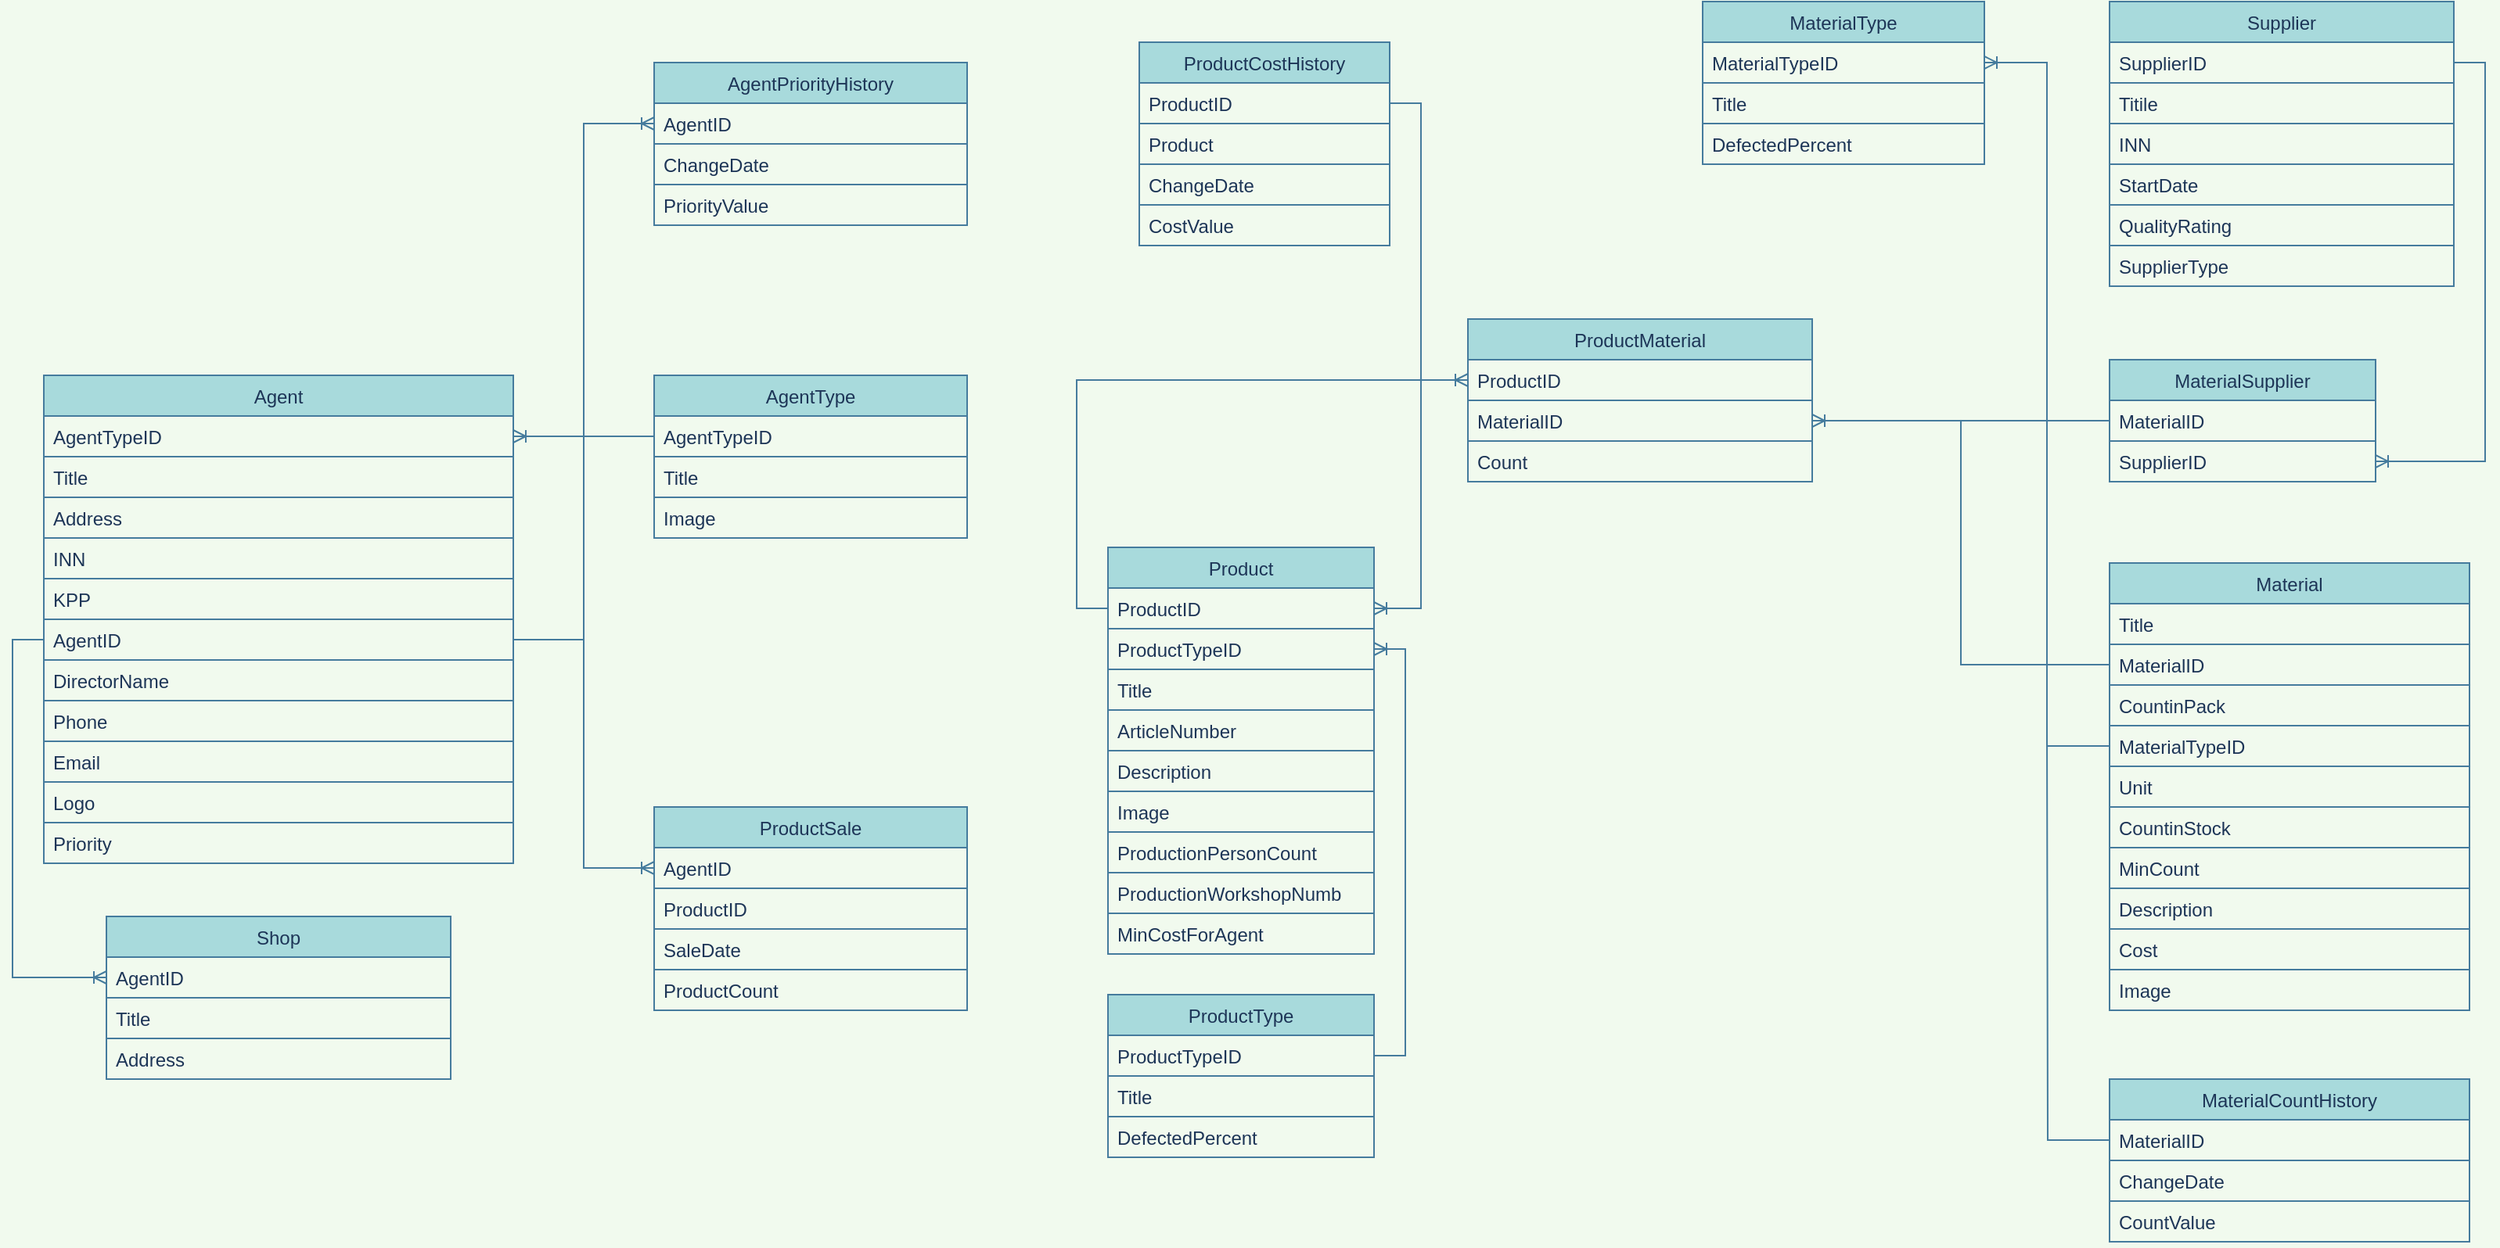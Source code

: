 <mxfile version="20.5.3" type="github"><diagram id="PQD6Vns9UjhiN3dtuXou" name="Страница 2"><mxGraphModel dx="2249" dy="762" grid="1" gridSize="10" guides="1" tooltips="1" connect="1" arrows="1" fold="1" page="1" pageScale="1" pageWidth="827" pageHeight="1169" background="#F1FAEE" math="0" shadow="0"><root><mxCell id="0"/><mxCell id="1" parent="0"/><mxCell id="EJHjSjNuRX4NYsmnnQt0-1" value="AgentPriorityHistory" style="swimlane;fontStyle=0;childLayout=stackLayout;horizontal=1;startSize=26;fillColor=#A8DADC;horizontalStack=0;resizeParent=1;resizeParentMax=0;resizeLast=0;collapsible=1;marginBottom=0;strokeColor=#457B9D;fontColor=#1D3557;" vertex="1" parent="1"><mxGeometry x="-370" y="50" width="200" height="104" as="geometry"/></mxCell><mxCell id="EJHjSjNuRX4NYsmnnQt0-2" value="AgentID" style="text;strokeColor=#457B9D;fillColor=none;align=left;verticalAlign=top;spacingLeft=4;spacingRight=4;overflow=hidden;rotatable=0;points=[[0,0.5],[1,0.5]];portConstraint=eastwest;fontColor=#1D3557;" vertex="1" parent="EJHjSjNuRX4NYsmnnQt0-1"><mxGeometry y="26" width="200" height="26" as="geometry"/></mxCell><mxCell id="EJHjSjNuRX4NYsmnnQt0-3" value="ChangeDate" style="text;strokeColor=#457B9D;fillColor=none;align=left;verticalAlign=top;spacingLeft=4;spacingRight=4;overflow=hidden;rotatable=0;points=[[0,0.5],[1,0.5]];portConstraint=eastwest;fontColor=#1D3557;" vertex="1" parent="EJHjSjNuRX4NYsmnnQt0-1"><mxGeometry y="52" width="200" height="26" as="geometry"/></mxCell><mxCell id="EJHjSjNuRX4NYsmnnQt0-4" value="PriorityValue" style="text;strokeColor=#457B9D;fillColor=none;align=left;verticalAlign=top;spacingLeft=4;spacingRight=4;overflow=hidden;rotatable=0;points=[[0,0.5],[1,0.5]];portConstraint=eastwest;fontColor=#1D3557;" vertex="1" parent="EJHjSjNuRX4NYsmnnQt0-1"><mxGeometry y="78" width="200" height="26" as="geometry"/></mxCell><mxCell id="EJHjSjNuRX4NYsmnnQt0-5" value="ProductCostHistory" style="swimlane;fontStyle=0;childLayout=stackLayout;horizontal=1;startSize=26;fillColor=#A8DADC;horizontalStack=0;resizeParent=1;resizeParentMax=0;resizeLast=0;collapsible=1;marginBottom=0;strokeColor=#457B9D;fontColor=#1D3557;" vertex="1" parent="1"><mxGeometry x="-60" y="37" width="160" height="130" as="geometry"/></mxCell><mxCell id="EJHjSjNuRX4NYsmnnQt0-9" value="ProductID" style="text;strokeColor=#457B9D;fillColor=none;align=left;verticalAlign=top;spacingLeft=4;spacingRight=4;overflow=hidden;rotatable=0;points=[[0,0.5],[1,0.5]];portConstraint=eastwest;fontColor=#1D3557;" vertex="1" parent="EJHjSjNuRX4NYsmnnQt0-5"><mxGeometry y="26" width="160" height="26" as="geometry"/></mxCell><mxCell id="EJHjSjNuRX4NYsmnnQt0-6" value="Product" style="text;strokeColor=#457B9D;fillColor=none;align=left;verticalAlign=top;spacingLeft=4;spacingRight=4;overflow=hidden;rotatable=0;points=[[0,0.5],[1,0.5]];portConstraint=eastwest;fontColor=#1D3557;" vertex="1" parent="EJHjSjNuRX4NYsmnnQt0-5"><mxGeometry y="52" width="160" height="26" as="geometry"/></mxCell><mxCell id="EJHjSjNuRX4NYsmnnQt0-7" value="ChangeDate" style="text;strokeColor=none;fillColor=none;align=left;verticalAlign=top;spacingLeft=4;spacingRight=4;overflow=hidden;rotatable=0;points=[[0,0.5],[1,0.5]];portConstraint=eastwest;fontColor=#1D3557;" vertex="1" parent="EJHjSjNuRX4NYsmnnQt0-5"><mxGeometry y="78" width="160" height="26" as="geometry"/></mxCell><mxCell id="EJHjSjNuRX4NYsmnnQt0-8" value="CostValue" style="text;strokeColor=#457B9D;fillColor=none;align=left;verticalAlign=top;spacingLeft=4;spacingRight=4;overflow=hidden;rotatable=0;points=[[0,0.5],[1,0.5]];portConstraint=eastwest;fontColor=#1D3557;" vertex="1" parent="EJHjSjNuRX4NYsmnnQt0-5"><mxGeometry y="104" width="160" height="26" as="geometry"/></mxCell><mxCell id="EJHjSjNuRX4NYsmnnQt0-10" value="MaterialType" style="swimlane;fontStyle=0;childLayout=stackLayout;horizontal=1;startSize=26;fillColor=#A8DADC;horizontalStack=0;resizeParent=1;resizeParentMax=0;resizeLast=0;collapsible=1;marginBottom=0;strokeColor=#457B9D;fontColor=#1D3557;" vertex="1" parent="1"><mxGeometry x="300" y="11" width="180" height="104" as="geometry"/></mxCell><mxCell id="EJHjSjNuRX4NYsmnnQt0-13" value="MaterialTypeID" style="text;strokeColor=#457B9D;fillColor=none;align=left;verticalAlign=top;spacingLeft=4;spacingRight=4;overflow=hidden;rotatable=0;points=[[0,0.5],[1,0.5]];portConstraint=eastwest;fontColor=#1D3557;" vertex="1" parent="EJHjSjNuRX4NYsmnnQt0-10"><mxGeometry y="26" width="180" height="26" as="geometry"/></mxCell><mxCell id="EJHjSjNuRX4NYsmnnQt0-11" value="Title" style="text;strokeColor=#457B9D;fillColor=none;align=left;verticalAlign=top;spacingLeft=4;spacingRight=4;overflow=hidden;rotatable=0;points=[[0,0.5],[1,0.5]];portConstraint=eastwest;fontColor=#1D3557;" vertex="1" parent="EJHjSjNuRX4NYsmnnQt0-10"><mxGeometry y="52" width="180" height="26" as="geometry"/></mxCell><mxCell id="EJHjSjNuRX4NYsmnnQt0-12" value="DefectedPercent" style="text;strokeColor=#457B9D;fillColor=none;align=left;verticalAlign=top;spacingLeft=4;spacingRight=4;overflow=hidden;rotatable=0;points=[[0,0.5],[1,0.5]];portConstraint=eastwest;fontColor=#1D3557;" vertex="1" parent="EJHjSjNuRX4NYsmnnQt0-10"><mxGeometry y="78" width="180" height="26" as="geometry"/></mxCell><mxCell id="EJHjSjNuRX4NYsmnnQt0-14" value="Supplier" style="swimlane;fontStyle=0;childLayout=stackLayout;horizontal=1;startSize=26;fillColor=#A8DADC;horizontalStack=0;resizeParent=1;resizeParentMax=0;resizeLast=0;collapsible=1;marginBottom=0;strokeColor=#457B9D;fontColor=#1D3557;" vertex="1" parent="1"><mxGeometry x="560" y="11" width="220" height="182" as="geometry"/></mxCell><mxCell id="EJHjSjNuRX4NYsmnnQt0-20" value="SupplierID" style="text;strokeColor=#457B9D;fillColor=none;align=left;verticalAlign=top;spacingLeft=4;spacingRight=4;overflow=hidden;rotatable=0;points=[[0,0.5],[1,0.5]];portConstraint=eastwest;fontColor=#1D3557;" vertex="1" parent="EJHjSjNuRX4NYsmnnQt0-14"><mxGeometry y="26" width="220" height="26" as="geometry"/></mxCell><mxCell id="EJHjSjNuRX4NYsmnnQt0-15" value="Titile" style="text;strokeColor=#457B9D;fillColor=none;align=left;verticalAlign=top;spacingLeft=4;spacingRight=4;overflow=hidden;rotatable=0;points=[[0,0.5],[1,0.5]];portConstraint=eastwest;fontColor=#1D3557;" vertex="1" parent="EJHjSjNuRX4NYsmnnQt0-14"><mxGeometry y="52" width="220" height="26" as="geometry"/></mxCell><mxCell id="EJHjSjNuRX4NYsmnnQt0-16" value="INN" style="text;strokeColor=#457B9D;fillColor=none;align=left;verticalAlign=top;spacingLeft=4;spacingRight=4;overflow=hidden;rotatable=0;points=[[0,0.5],[1,0.5]];portConstraint=eastwest;fontColor=#1D3557;" vertex="1" parent="EJHjSjNuRX4NYsmnnQt0-14"><mxGeometry y="78" width="220" height="26" as="geometry"/></mxCell><mxCell id="EJHjSjNuRX4NYsmnnQt0-17" value="StartDate" style="text;strokeColor=#457B9D;fillColor=none;align=left;verticalAlign=top;spacingLeft=4;spacingRight=4;overflow=hidden;rotatable=0;points=[[0,0.5],[1,0.5]];portConstraint=eastwest;fontColor=#1D3557;" vertex="1" parent="EJHjSjNuRX4NYsmnnQt0-14"><mxGeometry y="104" width="220" height="26" as="geometry"/></mxCell><mxCell id="EJHjSjNuRX4NYsmnnQt0-18" value="QualityRating" style="text;strokeColor=#457B9D;fillColor=none;align=left;verticalAlign=top;spacingLeft=4;spacingRight=4;overflow=hidden;rotatable=0;points=[[0,0.5],[1,0.5]];portConstraint=eastwest;fontColor=#1D3557;" vertex="1" parent="EJHjSjNuRX4NYsmnnQt0-14"><mxGeometry y="130" width="220" height="26" as="geometry"/></mxCell><mxCell id="EJHjSjNuRX4NYsmnnQt0-19" value="SupplierType" style="text;strokeColor=#457B9D;fillColor=none;align=left;verticalAlign=top;spacingLeft=4;spacingRight=4;overflow=hidden;rotatable=0;points=[[0,0.5],[1,0.5]];portConstraint=eastwest;fontColor=#1D3557;" vertex="1" parent="EJHjSjNuRX4NYsmnnQt0-14"><mxGeometry y="156" width="220" height="26" as="geometry"/></mxCell><mxCell id="EJHjSjNuRX4NYsmnnQt0-21" value="ProductMaterial" style="swimlane;fontStyle=0;childLayout=stackLayout;horizontal=1;startSize=26;fillColor=#A8DADC;horizontalStack=0;resizeParent=1;resizeParentMax=0;resizeLast=0;collapsible=1;marginBottom=0;strokeColor=#457B9D;fontColor=#1D3557;" vertex="1" parent="1"><mxGeometry x="150" y="214" width="220" height="104" as="geometry"/></mxCell><mxCell id="EJHjSjNuRX4NYsmnnQt0-22" value="ProductID" style="text;strokeColor=#457B9D;fillColor=none;align=left;verticalAlign=top;spacingLeft=4;spacingRight=4;overflow=hidden;rotatable=0;points=[[0,0.5],[1,0.5]];portConstraint=eastwest;fontColor=#1D3557;" vertex="1" parent="EJHjSjNuRX4NYsmnnQt0-21"><mxGeometry y="26" width="220" height="26" as="geometry"/></mxCell><mxCell id="EJHjSjNuRX4NYsmnnQt0-23" value="MaterialID" style="text;strokeColor=#457B9D;fillColor=none;align=left;verticalAlign=top;spacingLeft=4;spacingRight=4;overflow=hidden;rotatable=0;points=[[0,0.5],[1,0.5]];portConstraint=eastwest;fontColor=#1D3557;" vertex="1" parent="EJHjSjNuRX4NYsmnnQt0-21"><mxGeometry y="52" width="220" height="26" as="geometry"/></mxCell><mxCell id="EJHjSjNuRX4NYsmnnQt0-24" value="Count" style="text;strokeColor=#457B9D;fillColor=none;align=left;verticalAlign=top;spacingLeft=4;spacingRight=4;overflow=hidden;rotatable=0;points=[[0,0.5],[1,0.5]];portConstraint=eastwest;fontColor=#1D3557;" vertex="1" parent="EJHjSjNuRX4NYsmnnQt0-21"><mxGeometry y="78" width="220" height="26" as="geometry"/></mxCell><mxCell id="EJHjSjNuRX4NYsmnnQt0-25" value="MaterialSupplier" style="swimlane;fontStyle=0;childLayout=stackLayout;horizontal=1;startSize=26;fillColor=#A8DADC;horizontalStack=0;resizeParent=1;resizeParentMax=0;resizeLast=0;collapsible=1;marginBottom=0;strokeColor=#457B9D;fontColor=#1D3557;" vertex="1" parent="1"><mxGeometry x="560" y="240" width="170" height="78" as="geometry"/></mxCell><mxCell id="EJHjSjNuRX4NYsmnnQt0-26" value="MaterialID" style="text;strokeColor=#457B9D;fillColor=none;align=left;verticalAlign=top;spacingLeft=4;spacingRight=4;overflow=hidden;rotatable=0;points=[[0,0.5],[1,0.5]];portConstraint=eastwest;fontColor=#1D3557;" vertex="1" parent="EJHjSjNuRX4NYsmnnQt0-25"><mxGeometry y="26" width="170" height="26" as="geometry"/></mxCell><mxCell id="EJHjSjNuRX4NYsmnnQt0-27" value="SupplierID" style="text;strokeColor=#457B9D;fillColor=none;align=left;verticalAlign=top;spacingLeft=4;spacingRight=4;overflow=hidden;rotatable=0;points=[[0,0.5],[1,0.5]];portConstraint=eastwest;fontColor=#1D3557;" vertex="1" parent="EJHjSjNuRX4NYsmnnQt0-25"><mxGeometry y="52" width="170" height="26" as="geometry"/></mxCell><mxCell id="EJHjSjNuRX4NYsmnnQt0-28" value="Material" style="swimlane;fontStyle=0;childLayout=stackLayout;horizontal=1;startSize=26;fillColor=#A8DADC;horizontalStack=0;resizeParent=1;resizeParentMax=0;resizeLast=0;collapsible=1;marginBottom=0;strokeColor=#457B9D;fontColor=#1D3557;" vertex="1" parent="1"><mxGeometry x="560" y="370" width="230" height="286" as="geometry"/></mxCell><mxCell id="EJHjSjNuRX4NYsmnnQt0-29" value="Title" style="text;strokeColor=#457B9D;fillColor=none;align=left;verticalAlign=top;spacingLeft=4;spacingRight=4;overflow=hidden;rotatable=0;points=[[0,0.5],[1,0.5]];portConstraint=eastwest;fontColor=#1D3557;" vertex="1" parent="EJHjSjNuRX4NYsmnnQt0-28"><mxGeometry y="26" width="230" height="26" as="geometry"/></mxCell><mxCell id="EJHjSjNuRX4NYsmnnQt0-30" value="MaterialID" style="text;strokeColor=#457B9D;fillColor=none;align=left;verticalAlign=top;spacingLeft=4;spacingRight=4;overflow=hidden;rotatable=0;points=[[0,0.5],[1,0.5]];portConstraint=eastwest;fontColor=#1D3557;" vertex="1" parent="EJHjSjNuRX4NYsmnnQt0-28"><mxGeometry y="52" width="230" height="26" as="geometry"/></mxCell><mxCell id="EJHjSjNuRX4NYsmnnQt0-31" value="CountinPack" style="text;strokeColor=#457B9D;fillColor=none;align=left;verticalAlign=top;spacingLeft=4;spacingRight=4;overflow=hidden;rotatable=0;points=[[0,0.5],[1,0.5]];portConstraint=eastwest;fontColor=#1D3557;" vertex="1" parent="EJHjSjNuRX4NYsmnnQt0-28"><mxGeometry y="78" width="230" height="26" as="geometry"/></mxCell><mxCell id="EJHjSjNuRX4NYsmnnQt0-38" value="MaterialTypeID" style="text;strokeColor=#457B9D;fillColor=none;align=left;verticalAlign=top;spacingLeft=4;spacingRight=4;overflow=hidden;rotatable=0;points=[[0,0.5],[1,0.5]];portConstraint=eastwest;fontColor=#1D3557;" vertex="1" parent="EJHjSjNuRX4NYsmnnQt0-28"><mxGeometry y="104" width="230" height="26" as="geometry"/></mxCell><mxCell id="EJHjSjNuRX4NYsmnnQt0-32" value="Unit" style="text;strokeColor=#457B9D;fillColor=none;align=left;verticalAlign=top;spacingLeft=4;spacingRight=4;overflow=hidden;rotatable=0;points=[[0,0.5],[1,0.5]];portConstraint=eastwest;fontColor=#1D3557;" vertex="1" parent="EJHjSjNuRX4NYsmnnQt0-28"><mxGeometry y="130" width="230" height="26" as="geometry"/></mxCell><mxCell id="EJHjSjNuRX4NYsmnnQt0-33" value="CountinStock" style="text;strokeColor=#457B9D;fillColor=none;align=left;verticalAlign=top;spacingLeft=4;spacingRight=4;overflow=hidden;rotatable=0;points=[[0,0.5],[1,0.5]];portConstraint=eastwest;fontColor=#1D3557;" vertex="1" parent="EJHjSjNuRX4NYsmnnQt0-28"><mxGeometry y="156" width="230" height="26" as="geometry"/></mxCell><mxCell id="EJHjSjNuRX4NYsmnnQt0-34" value="MinCount" style="text;strokeColor=#457B9D;fillColor=none;align=left;verticalAlign=top;spacingLeft=4;spacingRight=4;overflow=hidden;rotatable=0;points=[[0,0.5],[1,0.5]];portConstraint=eastwest;fontColor=#1D3557;" vertex="1" parent="EJHjSjNuRX4NYsmnnQt0-28"><mxGeometry y="182" width="230" height="26" as="geometry"/></mxCell><mxCell id="EJHjSjNuRX4NYsmnnQt0-35" value="Description" style="text;strokeColor=#457B9D;fillColor=none;align=left;verticalAlign=top;spacingLeft=4;spacingRight=4;overflow=hidden;rotatable=0;points=[[0,0.5],[1,0.5]];portConstraint=eastwest;fontColor=#1D3557;" vertex="1" parent="EJHjSjNuRX4NYsmnnQt0-28"><mxGeometry y="208" width="230" height="26" as="geometry"/></mxCell><mxCell id="EJHjSjNuRX4NYsmnnQt0-36" value="Cost" style="text;strokeColor=#457B9D;fillColor=none;align=left;verticalAlign=top;spacingLeft=4;spacingRight=4;overflow=hidden;rotatable=0;points=[[0,0.5],[1,0.5]];portConstraint=eastwest;fontColor=#1D3557;" vertex="1" parent="EJHjSjNuRX4NYsmnnQt0-28"><mxGeometry y="234" width="230" height="26" as="geometry"/></mxCell><mxCell id="EJHjSjNuRX4NYsmnnQt0-37" value="Image" style="text;strokeColor=#457B9D;fillColor=none;align=left;verticalAlign=top;spacingLeft=4;spacingRight=4;overflow=hidden;rotatable=0;points=[[0,0.5],[1,0.5]];portConstraint=eastwest;fontColor=#1D3557;" vertex="1" parent="EJHjSjNuRX4NYsmnnQt0-28"><mxGeometry y="260" width="230" height="26" as="geometry"/></mxCell><mxCell id="EJHjSjNuRX4NYsmnnQt0-39" value="MaterialCountHistory" style="swimlane;fontStyle=0;childLayout=stackLayout;horizontal=1;startSize=26;fillColor=#A8DADC;horizontalStack=0;resizeParent=1;resizeParentMax=0;resizeLast=0;collapsible=1;marginBottom=0;strokeColor=#457B9D;fontColor=#1D3557;" vertex="1" parent="1"><mxGeometry x="560" y="700" width="230" height="104" as="geometry"/></mxCell><mxCell id="EJHjSjNuRX4NYsmnnQt0-40" value="MaterialID" style="text;strokeColor=#457B9D;fillColor=none;align=left;verticalAlign=top;spacingLeft=4;spacingRight=4;overflow=hidden;rotatable=0;points=[[0,0.5],[1,0.5]];portConstraint=eastwest;fontColor=#1D3557;" vertex="1" parent="EJHjSjNuRX4NYsmnnQt0-39"><mxGeometry y="26" width="230" height="26" as="geometry"/></mxCell><mxCell id="EJHjSjNuRX4NYsmnnQt0-41" value="ChangeDate" style="text;strokeColor=#457B9D;fillColor=none;align=left;verticalAlign=top;spacingLeft=4;spacingRight=4;overflow=hidden;rotatable=0;points=[[0,0.5],[1,0.5]];portConstraint=eastwest;fontColor=#1D3557;" vertex="1" parent="EJHjSjNuRX4NYsmnnQt0-39"><mxGeometry y="52" width="230" height="26" as="geometry"/></mxCell><mxCell id="EJHjSjNuRX4NYsmnnQt0-42" value="CountValue" style="text;strokeColor=#457B9D;fillColor=none;align=left;verticalAlign=top;spacingLeft=4;spacingRight=4;overflow=hidden;rotatable=0;points=[[0,0.5],[1,0.5]];portConstraint=eastwest;fontColor=#1D3557;" vertex="1" parent="EJHjSjNuRX4NYsmnnQt0-39"><mxGeometry y="78" width="230" height="26" as="geometry"/></mxCell><mxCell id="EJHjSjNuRX4NYsmnnQt0-43" value="Product" style="swimlane;fontStyle=0;childLayout=stackLayout;horizontal=1;startSize=26;fillColor=#A8DADC;horizontalStack=0;resizeParent=1;resizeParentMax=0;resizeLast=0;collapsible=1;marginBottom=0;strokeColor=#457B9D;fontColor=#1D3557;" vertex="1" parent="1"><mxGeometry x="-80" y="360" width="170" height="260" as="geometry"/></mxCell><mxCell id="EJHjSjNuRX4NYsmnnQt0-45" value="ProductID" style="text;strokeColor=#457B9D;fillColor=none;align=left;verticalAlign=top;spacingLeft=4;spacingRight=4;overflow=hidden;rotatable=0;points=[[0,0.5],[1,0.5]];portConstraint=eastwest;fontColor=#1D3557;" vertex="1" parent="EJHjSjNuRX4NYsmnnQt0-43"><mxGeometry y="26" width="170" height="26" as="geometry"/></mxCell><mxCell id="EJHjSjNuRX4NYsmnnQt0-46" value="ProductTypeID" style="text;strokeColor=#457B9D;fillColor=none;align=left;verticalAlign=top;spacingLeft=4;spacingRight=4;overflow=hidden;rotatable=0;points=[[0,0.5],[1,0.5]];portConstraint=eastwest;fontColor=#1D3557;" vertex="1" parent="EJHjSjNuRX4NYsmnnQt0-43"><mxGeometry y="52" width="170" height="26" as="geometry"/></mxCell><mxCell id="EJHjSjNuRX4NYsmnnQt0-44" value="Title" style="text;strokeColor=#457B9D;fillColor=none;align=left;verticalAlign=top;spacingLeft=4;spacingRight=4;overflow=hidden;rotatable=0;points=[[0,0.5],[1,0.5]];portConstraint=eastwest;fontColor=#1D3557;" vertex="1" parent="EJHjSjNuRX4NYsmnnQt0-43"><mxGeometry y="78" width="170" height="26" as="geometry"/></mxCell><mxCell id="EJHjSjNuRX4NYsmnnQt0-47" value="ArticleNumber" style="text;strokeColor=#457B9D;fillColor=none;align=left;verticalAlign=top;spacingLeft=4;spacingRight=4;overflow=hidden;rotatable=0;points=[[0,0.5],[1,0.5]];portConstraint=eastwest;fontColor=#1D3557;" vertex="1" parent="EJHjSjNuRX4NYsmnnQt0-43"><mxGeometry y="104" width="170" height="26" as="geometry"/></mxCell><mxCell id="EJHjSjNuRX4NYsmnnQt0-48" value="Description" style="text;strokeColor=#457B9D;fillColor=none;align=left;verticalAlign=top;spacingLeft=4;spacingRight=4;overflow=hidden;rotatable=0;points=[[0,0.5],[1,0.5]];portConstraint=eastwest;fontColor=#1D3557;" vertex="1" parent="EJHjSjNuRX4NYsmnnQt0-43"><mxGeometry y="130" width="170" height="26" as="geometry"/></mxCell><mxCell id="EJHjSjNuRX4NYsmnnQt0-49" value="Image" style="text;strokeColor=#457B9D;fillColor=none;align=left;verticalAlign=top;spacingLeft=4;spacingRight=4;overflow=hidden;rotatable=0;points=[[0,0.5],[1,0.5]];portConstraint=eastwest;fontColor=#1D3557;" vertex="1" parent="EJHjSjNuRX4NYsmnnQt0-43"><mxGeometry y="156" width="170" height="26" as="geometry"/></mxCell><mxCell id="EJHjSjNuRX4NYsmnnQt0-50" value="ProductionPersonCount" style="text;strokeColor=#457B9D;fillColor=none;align=left;verticalAlign=top;spacingLeft=4;spacingRight=4;overflow=hidden;rotatable=0;points=[[0,0.5],[1,0.5]];portConstraint=eastwest;fontColor=#1D3557;" vertex="1" parent="EJHjSjNuRX4NYsmnnQt0-43"><mxGeometry y="182" width="170" height="26" as="geometry"/></mxCell><mxCell id="EJHjSjNuRX4NYsmnnQt0-51" value="ProductionWorkshopNumb" style="text;strokeColor=#457B9D;fillColor=none;align=left;verticalAlign=top;spacingLeft=4;spacingRight=4;overflow=hidden;rotatable=0;points=[[0,0.5],[1,0.5]];portConstraint=eastwest;fontColor=#1D3557;" vertex="1" parent="EJHjSjNuRX4NYsmnnQt0-43"><mxGeometry y="208" width="170" height="26" as="geometry"/></mxCell><mxCell id="EJHjSjNuRX4NYsmnnQt0-52" value="MinCostForAgent" style="text;strokeColor=#457B9D;fillColor=none;align=left;verticalAlign=top;spacingLeft=4;spacingRight=4;overflow=hidden;rotatable=0;points=[[0,0.5],[1,0.5]];portConstraint=eastwest;fontColor=#1D3557;" vertex="1" parent="EJHjSjNuRX4NYsmnnQt0-43"><mxGeometry y="234" width="170" height="26" as="geometry"/></mxCell><mxCell id="EJHjSjNuRX4NYsmnnQt0-53" value="AgentType" style="swimlane;fontStyle=0;childLayout=stackLayout;horizontal=1;startSize=26;fillColor=#A8DADC;horizontalStack=0;resizeParent=1;resizeParentMax=0;resizeLast=0;collapsible=1;marginBottom=0;strokeColor=#457B9D;fontColor=#1D3557;" vertex="1" parent="1"><mxGeometry x="-370" y="250" width="200" height="104" as="geometry"/></mxCell><mxCell id="EJHjSjNuRX4NYsmnnQt0-56" value="AgentTypeID" style="text;strokeColor=#457B9D;fillColor=none;align=left;verticalAlign=top;spacingLeft=4;spacingRight=4;overflow=hidden;rotatable=0;points=[[0,0.5],[1,0.5]];portConstraint=eastwest;fontColor=#1D3557;" vertex="1" parent="EJHjSjNuRX4NYsmnnQt0-53"><mxGeometry y="26" width="200" height="26" as="geometry"/></mxCell><mxCell id="EJHjSjNuRX4NYsmnnQt0-54" value="Title" style="text;strokeColor=#457B9D;fillColor=none;align=left;verticalAlign=top;spacingLeft=4;spacingRight=4;overflow=hidden;rotatable=0;points=[[0,0.5],[1,0.5]];portConstraint=eastwest;fontColor=#1D3557;" vertex="1" parent="EJHjSjNuRX4NYsmnnQt0-53"><mxGeometry y="52" width="200" height="26" as="geometry"/></mxCell><mxCell id="EJHjSjNuRX4NYsmnnQt0-55" value="Image" style="text;strokeColor=#457B9D;fillColor=none;align=left;verticalAlign=top;spacingLeft=4;spacingRight=4;overflow=hidden;rotatable=0;points=[[0,0.5],[1,0.5]];portConstraint=eastwest;fontColor=#1D3557;" vertex="1" parent="EJHjSjNuRX4NYsmnnQt0-53"><mxGeometry y="78" width="200" height="26" as="geometry"/></mxCell><mxCell id="EJHjSjNuRX4NYsmnnQt0-57" value="Agent" style="swimlane;fontStyle=0;childLayout=stackLayout;horizontal=1;startSize=26;fillColor=#A8DADC;horizontalStack=0;resizeParent=1;resizeParentMax=0;resizeLast=0;collapsible=1;marginBottom=0;strokeColor=#457B9D;fontColor=#1D3557;" vertex="1" parent="1"><mxGeometry x="-760" y="250" width="300" height="312" as="geometry"/></mxCell><mxCell id="EJHjSjNuRX4NYsmnnQt0-59" value="AgentTypeID" style="text;strokeColor=#457B9D;fillColor=none;align=left;verticalAlign=top;spacingLeft=4;spacingRight=4;overflow=hidden;rotatable=0;points=[[0,0.5],[1,0.5]];portConstraint=eastwest;fontColor=#1D3557;" vertex="1" parent="EJHjSjNuRX4NYsmnnQt0-57"><mxGeometry y="26" width="300" height="26" as="geometry"/></mxCell><mxCell id="EJHjSjNuRX4NYsmnnQt0-58" value="Title" style="text;strokeColor=#457B9D;fillColor=none;align=left;verticalAlign=top;spacingLeft=4;spacingRight=4;overflow=hidden;rotatable=0;points=[[0,0.5],[1,0.5]];portConstraint=eastwest;fontColor=#1D3557;" vertex="1" parent="EJHjSjNuRX4NYsmnnQt0-57"><mxGeometry y="52" width="300" height="26" as="geometry"/></mxCell><mxCell id="EJHjSjNuRX4NYsmnnQt0-60" value="Address" style="text;strokeColor=#457B9D;fillColor=none;align=left;verticalAlign=top;spacingLeft=4;spacingRight=4;overflow=hidden;rotatable=0;points=[[0,0.5],[1,0.5]];portConstraint=eastwest;fontColor=#1D3557;" vertex="1" parent="EJHjSjNuRX4NYsmnnQt0-57"><mxGeometry y="78" width="300" height="26" as="geometry"/></mxCell><mxCell id="EJHjSjNuRX4NYsmnnQt0-61" value="INN" style="text;strokeColor=#457B9D;fillColor=none;align=left;verticalAlign=top;spacingLeft=4;spacingRight=4;overflow=hidden;rotatable=0;points=[[0,0.5],[1,0.5]];portConstraint=eastwest;fontColor=#1D3557;" vertex="1" parent="EJHjSjNuRX4NYsmnnQt0-57"><mxGeometry y="104" width="300" height="26" as="geometry"/></mxCell><mxCell id="EJHjSjNuRX4NYsmnnQt0-62" value="KPP" style="text;strokeColor=#457B9D;fillColor=none;align=left;verticalAlign=top;spacingLeft=4;spacingRight=4;overflow=hidden;rotatable=0;points=[[0,0.5],[1,0.5]];portConstraint=eastwest;fontColor=#1D3557;" vertex="1" parent="EJHjSjNuRX4NYsmnnQt0-57"><mxGeometry y="130" width="300" height="26" as="geometry"/></mxCell><mxCell id="EJHjSjNuRX4NYsmnnQt0-68" value="AgentID" style="text;strokeColor=#457B9D;fillColor=none;align=left;verticalAlign=top;spacingLeft=4;spacingRight=4;overflow=hidden;rotatable=0;points=[[0,0.5],[1,0.5]];portConstraint=eastwest;fontColor=#1D3557;" vertex="1" parent="EJHjSjNuRX4NYsmnnQt0-57"><mxGeometry y="156" width="300" height="26" as="geometry"/></mxCell><mxCell id="EJHjSjNuRX4NYsmnnQt0-63" value="DirectorName" style="text;strokeColor=#457B9D;fillColor=none;align=left;verticalAlign=top;spacingLeft=4;spacingRight=4;overflow=hidden;rotatable=0;points=[[0,0.5],[1,0.5]];portConstraint=eastwest;fontColor=#1D3557;" vertex="1" parent="EJHjSjNuRX4NYsmnnQt0-57"><mxGeometry y="182" width="300" height="26" as="geometry"/></mxCell><mxCell id="EJHjSjNuRX4NYsmnnQt0-64" value="Phone" style="text;strokeColor=#457B9D;fillColor=none;align=left;verticalAlign=top;spacingLeft=4;spacingRight=4;overflow=hidden;rotatable=0;points=[[0,0.5],[1,0.5]];portConstraint=eastwest;fontColor=#1D3557;" vertex="1" parent="EJHjSjNuRX4NYsmnnQt0-57"><mxGeometry y="208" width="300" height="26" as="geometry"/></mxCell><mxCell id="EJHjSjNuRX4NYsmnnQt0-65" value="Email" style="text;strokeColor=#457B9D;fillColor=none;align=left;verticalAlign=top;spacingLeft=4;spacingRight=4;overflow=hidden;rotatable=0;points=[[0,0.5],[1,0.5]];portConstraint=eastwest;fontColor=#1D3557;" vertex="1" parent="EJHjSjNuRX4NYsmnnQt0-57"><mxGeometry y="234" width="300" height="26" as="geometry"/></mxCell><mxCell id="EJHjSjNuRX4NYsmnnQt0-66" value="Logo" style="text;strokeColor=#457B9D;fillColor=none;align=left;verticalAlign=top;spacingLeft=4;spacingRight=4;overflow=hidden;rotatable=0;points=[[0,0.5],[1,0.5]];portConstraint=eastwest;fontColor=#1D3557;" vertex="1" parent="EJHjSjNuRX4NYsmnnQt0-57"><mxGeometry y="260" width="300" height="26" as="geometry"/></mxCell><mxCell id="EJHjSjNuRX4NYsmnnQt0-67" value="Priority" style="text;strokeColor=#457B9D;fillColor=none;align=left;verticalAlign=top;spacingLeft=4;spacingRight=4;overflow=hidden;rotatable=0;points=[[0,0.5],[1,0.5]];portConstraint=eastwest;fontColor=#1D3557;" vertex="1" parent="EJHjSjNuRX4NYsmnnQt0-57"><mxGeometry y="286" width="300" height="26" as="geometry"/></mxCell><mxCell id="EJHjSjNuRX4NYsmnnQt0-69" value="Shop" style="swimlane;fontStyle=0;childLayout=stackLayout;horizontal=1;startSize=26;fillColor=#A8DADC;horizontalStack=0;resizeParent=1;resizeParentMax=0;resizeLast=0;collapsible=1;marginBottom=0;strokeColor=#457B9D;fontColor=#1D3557;" vertex="1" parent="1"><mxGeometry x="-720" y="596" width="220" height="104" as="geometry"/></mxCell><mxCell id="EJHjSjNuRX4NYsmnnQt0-72" value="AgentID" style="text;strokeColor=#457B9D;fillColor=none;align=left;verticalAlign=top;spacingLeft=4;spacingRight=4;overflow=hidden;rotatable=0;points=[[0,0.5],[1,0.5]];portConstraint=eastwest;fontColor=#1D3557;" vertex="1" parent="EJHjSjNuRX4NYsmnnQt0-69"><mxGeometry y="26" width="220" height="26" as="geometry"/></mxCell><mxCell id="EJHjSjNuRX4NYsmnnQt0-70" value="Title" style="text;strokeColor=#457B9D;fillColor=none;align=left;verticalAlign=top;spacingLeft=4;spacingRight=4;overflow=hidden;rotatable=0;points=[[0,0.5],[1,0.5]];portConstraint=eastwest;fontColor=#1D3557;" vertex="1" parent="EJHjSjNuRX4NYsmnnQt0-69"><mxGeometry y="52" width="220" height="26" as="geometry"/></mxCell><mxCell id="EJHjSjNuRX4NYsmnnQt0-71" value="Address" style="text;strokeColor=#457B9D;fillColor=none;align=left;verticalAlign=top;spacingLeft=4;spacingRight=4;overflow=hidden;rotatable=0;points=[[0,0.5],[1,0.5]];portConstraint=eastwest;fontColor=#1D3557;" vertex="1" parent="EJHjSjNuRX4NYsmnnQt0-69"><mxGeometry y="78" width="220" height="26" as="geometry"/></mxCell><mxCell id="EJHjSjNuRX4NYsmnnQt0-73" value="ProductSale" style="swimlane;fontStyle=0;childLayout=stackLayout;horizontal=1;startSize=26;fillColor=#A8DADC;horizontalStack=0;resizeParent=1;resizeParentMax=0;resizeLast=0;collapsible=1;marginBottom=0;strokeColor=#457B9D;fontColor=#1D3557;" vertex="1" parent="1"><mxGeometry x="-370" y="526" width="200" height="130" as="geometry"/></mxCell><mxCell id="EJHjSjNuRX4NYsmnnQt0-74" value="AgentID" style="text;strokeColor=#457B9D;fillColor=none;align=left;verticalAlign=top;spacingLeft=4;spacingRight=4;overflow=hidden;rotatable=0;points=[[0,0.5],[1,0.5]];portConstraint=eastwest;fontColor=#1D3557;" vertex="1" parent="EJHjSjNuRX4NYsmnnQt0-73"><mxGeometry y="26" width="200" height="26" as="geometry"/></mxCell><mxCell id="EJHjSjNuRX4NYsmnnQt0-75" value="ProductID" style="text;strokeColor=#457B9D;fillColor=none;align=left;verticalAlign=top;spacingLeft=4;spacingRight=4;overflow=hidden;rotatable=0;points=[[0,0.5],[1,0.5]];portConstraint=eastwest;fontColor=#1D3557;" vertex="1" parent="EJHjSjNuRX4NYsmnnQt0-73"><mxGeometry y="52" width="200" height="26" as="geometry"/></mxCell><mxCell id="EJHjSjNuRX4NYsmnnQt0-76" value="SaleDate" style="text;strokeColor=#457B9D;fillColor=none;align=left;verticalAlign=top;spacingLeft=4;spacingRight=4;overflow=hidden;rotatable=0;points=[[0,0.5],[1,0.5]];portConstraint=eastwest;fontColor=#1D3557;" vertex="1" parent="EJHjSjNuRX4NYsmnnQt0-73"><mxGeometry y="78" width="200" height="26" as="geometry"/></mxCell><mxCell id="EJHjSjNuRX4NYsmnnQt0-77" value="ProductCount" style="text;strokeColor=#457B9D;fillColor=none;align=left;verticalAlign=top;spacingLeft=4;spacingRight=4;overflow=hidden;rotatable=0;points=[[0,0.5],[1,0.5]];portConstraint=eastwest;fontColor=#1D3557;" vertex="1" parent="EJHjSjNuRX4NYsmnnQt0-73"><mxGeometry y="104" width="200" height="26" as="geometry"/></mxCell><mxCell id="EJHjSjNuRX4NYsmnnQt0-78" value="ProductType" style="swimlane;fontStyle=0;childLayout=stackLayout;horizontal=1;startSize=26;fillColor=#A8DADC;horizontalStack=0;resizeParent=1;resizeParentMax=0;resizeLast=0;collapsible=1;marginBottom=0;strokeColor=#457B9D;fontColor=#1D3557;" vertex="1" parent="1"><mxGeometry x="-80" y="646" width="170" height="104" as="geometry"/></mxCell><mxCell id="EJHjSjNuRX4NYsmnnQt0-80" value="ProductTypeID" style="text;strokeColor=#457B9D;fillColor=none;align=left;verticalAlign=top;spacingLeft=4;spacingRight=4;overflow=hidden;rotatable=0;points=[[0,0.5],[1,0.5]];portConstraint=eastwest;fontColor=#1D3557;" vertex="1" parent="EJHjSjNuRX4NYsmnnQt0-78"><mxGeometry y="26" width="170" height="26" as="geometry"/></mxCell><mxCell id="EJHjSjNuRX4NYsmnnQt0-79" value="Title" style="text;strokeColor=#457B9D;fillColor=none;align=left;verticalAlign=top;spacingLeft=4;spacingRight=4;overflow=hidden;rotatable=0;points=[[0,0.5],[1,0.5]];portConstraint=eastwest;fontColor=#1D3557;" vertex="1" parent="EJHjSjNuRX4NYsmnnQt0-78"><mxGeometry y="52" width="170" height="26" as="geometry"/></mxCell><mxCell id="EJHjSjNuRX4NYsmnnQt0-81" value="DefectedPercent" style="text;strokeColor=#457B9D;fillColor=none;align=left;verticalAlign=top;spacingLeft=4;spacingRight=4;overflow=hidden;rotatable=0;points=[[0,0.5],[1,0.5]];portConstraint=eastwest;fontColor=#1D3557;" vertex="1" parent="EJHjSjNuRX4NYsmnnQt0-78"><mxGeometry y="78" width="170" height="26" as="geometry"/></mxCell><mxCell id="EJHjSjNuRX4NYsmnnQt0-82" style="edgeStyle=orthogonalEdgeStyle;rounded=0;orthogonalLoop=1;jettySize=auto;html=1;entryX=0;entryY=0.5;entryDx=0;entryDy=0;startArrow=ERoneToMany;startFill=0;endArrow=none;endFill=0;labelBackgroundColor=#F1FAEE;strokeColor=#457B9D;fontColor=#1D3557;" edge="1" parent="1" source="EJHjSjNuRX4NYsmnnQt0-72" target="EJHjSjNuRX4NYsmnnQt0-68"><mxGeometry relative="1" as="geometry"/></mxCell><mxCell id="EJHjSjNuRX4NYsmnnQt0-83" style="edgeStyle=orthogonalEdgeStyle;rounded=0;orthogonalLoop=1;jettySize=auto;html=1;entryX=1;entryY=0.5;entryDx=0;entryDy=0;startArrow=ERoneToMany;startFill=0;endArrow=none;endFill=0;labelBackgroundColor=#F1FAEE;strokeColor=#457B9D;fontColor=#1D3557;" edge="1" parent="1" source="EJHjSjNuRX4NYsmnnQt0-2" target="EJHjSjNuRX4NYsmnnQt0-68"><mxGeometry relative="1" as="geometry"/></mxCell><mxCell id="EJHjSjNuRX4NYsmnnQt0-84" style="edgeStyle=orthogonalEdgeStyle;rounded=0;orthogonalLoop=1;jettySize=auto;html=1;exitX=0;exitY=0.5;exitDx=0;exitDy=0;entryX=1;entryY=0.5;entryDx=0;entryDy=0;startArrow=ERoneToMany;startFill=0;endArrow=none;endFill=0;labelBackgroundColor=#F1FAEE;strokeColor=#457B9D;fontColor=#1D3557;" edge="1" parent="1" source="EJHjSjNuRX4NYsmnnQt0-74" target="EJHjSjNuRX4NYsmnnQt0-68"><mxGeometry relative="1" as="geometry"/></mxCell><mxCell id="EJHjSjNuRX4NYsmnnQt0-85" style="edgeStyle=orthogonalEdgeStyle;rounded=0;orthogonalLoop=1;jettySize=auto;html=1;exitX=1;exitY=0.5;exitDx=0;exitDy=0;entryX=0;entryY=0.5;entryDx=0;entryDy=0;startArrow=ERoneToMany;startFill=0;endArrow=none;endFill=0;labelBackgroundColor=#F1FAEE;strokeColor=#457B9D;fontColor=#1D3557;" edge="1" parent="1" source="EJHjSjNuRX4NYsmnnQt0-59" target="EJHjSjNuRX4NYsmnnQt0-56"><mxGeometry relative="1" as="geometry"/></mxCell><mxCell id="EJHjSjNuRX4NYsmnnQt0-86" style="edgeStyle=orthogonalEdgeStyle;rounded=0;orthogonalLoop=1;jettySize=auto;html=1;exitX=1;exitY=0.5;exitDx=0;exitDy=0;entryX=0;entryY=0.5;entryDx=0;entryDy=0;startArrow=ERoneToMany;startFill=0;endArrow=none;endFill=0;labelBackgroundColor=#F1FAEE;strokeColor=#457B9D;fontColor=#1D3557;" edge="1" parent="1" source="EJHjSjNuRX4NYsmnnQt0-13" target="EJHjSjNuRX4NYsmnnQt0-38"><mxGeometry relative="1" as="geometry"/></mxCell><mxCell id="EJHjSjNuRX4NYsmnnQt0-87" style="edgeStyle=orthogonalEdgeStyle;rounded=0;orthogonalLoop=1;jettySize=auto;html=1;entryX=0;entryY=0.5;entryDx=0;entryDy=0;startArrow=none;startFill=0;endArrow=none;endFill=0;labelBackgroundColor=#F1FAEE;strokeColor=#457B9D;fontColor=#1D3557;" edge="1" parent="1" source="EJHjSjNuRX4NYsmnnQt0-23" target="EJHjSjNuRX4NYsmnnQt0-30"><mxGeometry relative="1" as="geometry"/></mxCell><mxCell id="EJHjSjNuRX4NYsmnnQt0-88" style="edgeStyle=orthogonalEdgeStyle;rounded=0;orthogonalLoop=1;jettySize=auto;html=1;exitX=0;exitY=0.5;exitDx=0;exitDy=0;entryX=0;entryY=0.5;entryDx=0;entryDy=0;startArrow=ERoneToMany;startFill=0;endArrow=none;endFill=0;labelBackgroundColor=#F1FAEE;strokeColor=#457B9D;fontColor=#1D3557;" edge="1" parent="1" source="EJHjSjNuRX4NYsmnnQt0-22" target="EJHjSjNuRX4NYsmnnQt0-45"><mxGeometry relative="1" as="geometry"/></mxCell><mxCell id="EJHjSjNuRX4NYsmnnQt0-89" style="edgeStyle=orthogonalEdgeStyle;rounded=0;orthogonalLoop=1;jettySize=auto;html=1;exitX=1;exitY=0.5;exitDx=0;exitDy=0;entryX=0;entryY=0.5;entryDx=0;entryDy=0;startArrow=ERoneToMany;startFill=0;endArrow=none;endFill=0;labelBackgroundColor=#F1FAEE;strokeColor=#457B9D;fontColor=#1D3557;" edge="1" parent="1" source="EJHjSjNuRX4NYsmnnQt0-23" target="EJHjSjNuRX4NYsmnnQt0-26"><mxGeometry relative="1" as="geometry"/></mxCell><mxCell id="EJHjSjNuRX4NYsmnnQt0-90" style="edgeStyle=orthogonalEdgeStyle;rounded=0;orthogonalLoop=1;jettySize=auto;html=1;entryX=1;entryY=0.5;entryDx=0;entryDy=0;startArrow=ERoneToMany;startFill=0;endArrow=none;endFill=0;labelBackgroundColor=#F1FAEE;strokeColor=#457B9D;fontColor=#1D3557;" edge="1" parent="1" source="EJHjSjNuRX4NYsmnnQt0-27" target="EJHjSjNuRX4NYsmnnQt0-20"><mxGeometry relative="1" as="geometry"/></mxCell><mxCell id="EJHjSjNuRX4NYsmnnQt0-91" style="edgeStyle=orthogonalEdgeStyle;rounded=0;orthogonalLoop=1;jettySize=auto;html=1;exitX=1;exitY=0.5;exitDx=0;exitDy=0;entryX=1;entryY=0.5;entryDx=0;entryDy=0;startArrow=ERoneToMany;startFill=0;endArrow=none;endFill=0;labelBackgroundColor=#F1FAEE;strokeColor=#457B9D;fontColor=#1D3557;" edge="1" parent="1" source="EJHjSjNuRX4NYsmnnQt0-46" target="EJHjSjNuRX4NYsmnnQt0-80"><mxGeometry relative="1" as="geometry"/></mxCell><mxCell id="EJHjSjNuRX4NYsmnnQt0-92" style="edgeStyle=orthogonalEdgeStyle;rounded=0;orthogonalLoop=1;jettySize=auto;html=1;entryX=1;entryY=0.5;entryDx=0;entryDy=0;startArrow=ERoneToMany;startFill=0;endArrow=none;endFill=0;labelBackgroundColor=#F1FAEE;strokeColor=#457B9D;fontColor=#1D3557;" edge="1" parent="1" source="EJHjSjNuRX4NYsmnnQt0-45" target="EJHjSjNuRX4NYsmnnQt0-9"><mxGeometry relative="1" as="geometry"/></mxCell><mxCell id="EJHjSjNuRX4NYsmnnQt0-94" value="" style="edgeStyle=orthogonalEdgeStyle;fontSize=12;html=1;endArrow=none;endFill=0;rounded=0;strokeColor=#457B9D;fontColor=#1D3557;fillColor=#A8DADC;labelBackgroundColor=#F1FAEE;" edge="1" parent="1" source="EJHjSjNuRX4NYsmnnQt0-40"><mxGeometry width="100" height="100" relative="1" as="geometry"><mxPoint x="330" y="740" as="sourcePoint"/><mxPoint x="520" y="470" as="targetPoint"/></mxGeometry></mxCell></root></mxGraphModel></diagram></mxfile>
